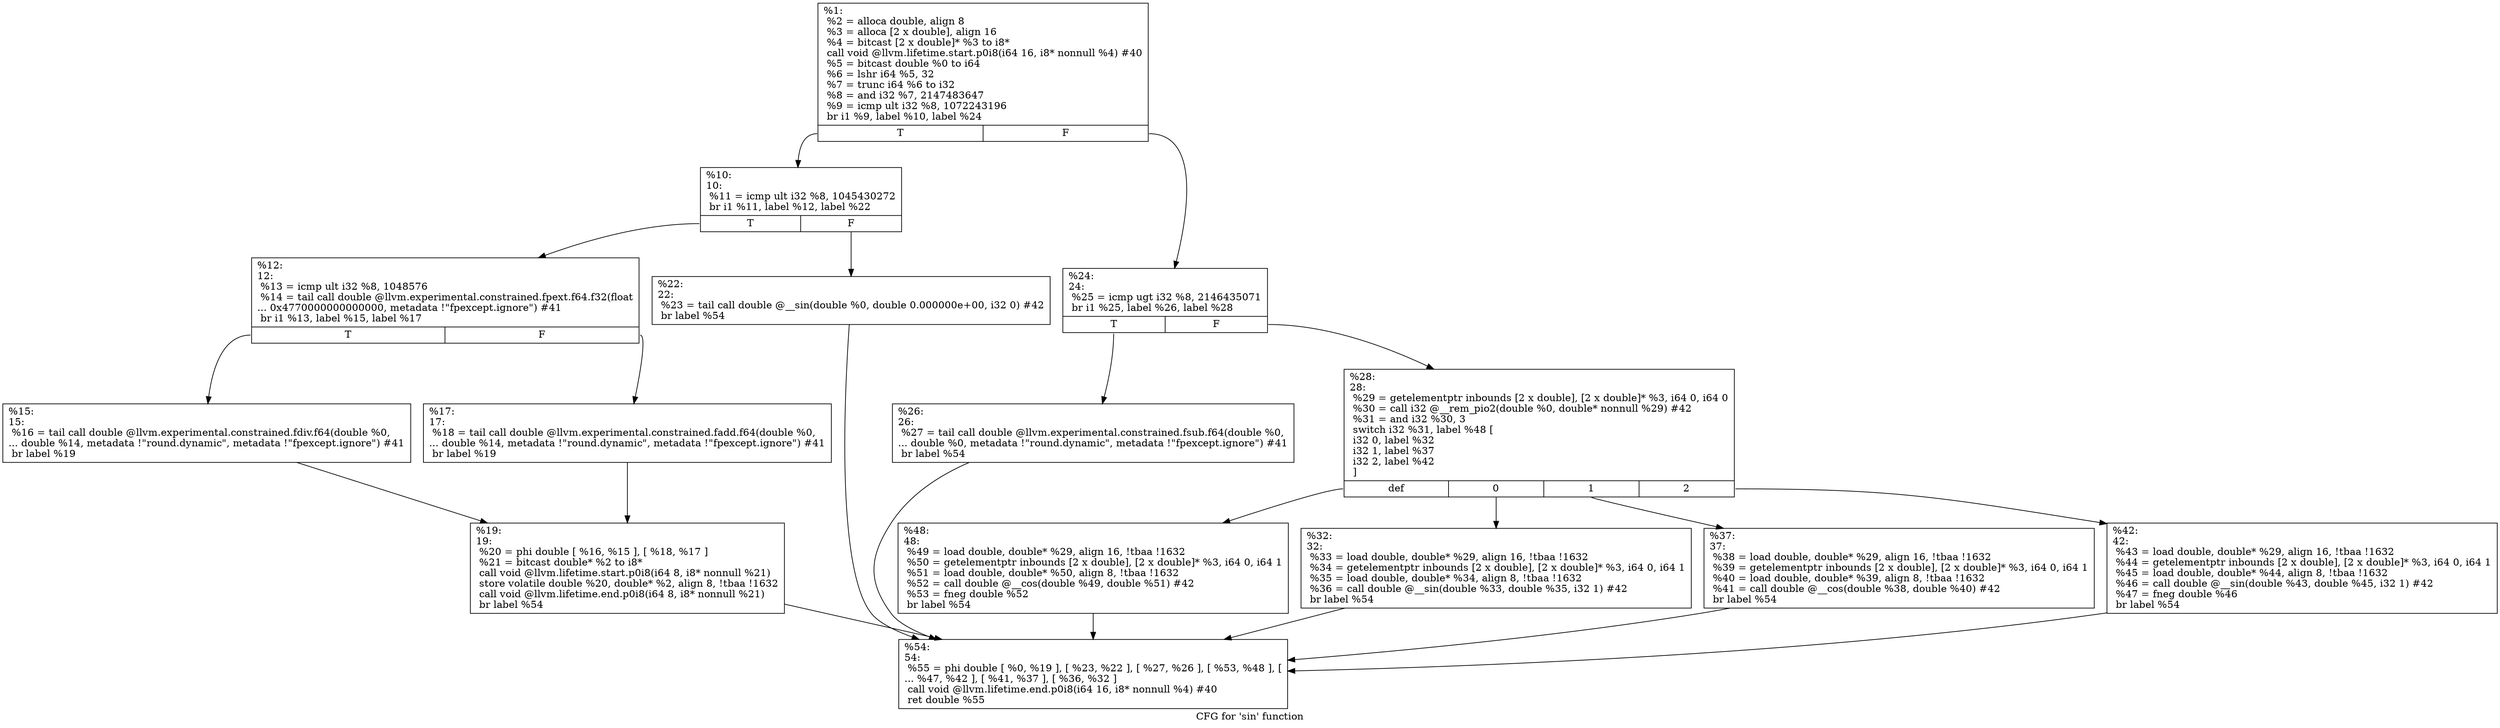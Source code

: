 digraph "CFG for 'sin' function" {
	label="CFG for 'sin' function";

	Node0x16f5ad0 [shape=record,label="{%1:\l  %2 = alloca double, align 8\l  %3 = alloca [2 x double], align 16\l  %4 = bitcast [2 x double]* %3 to i8*\l  call void @llvm.lifetime.start.p0i8(i64 16, i8* nonnull %4) #40\l  %5 = bitcast double %0 to i64\l  %6 = lshr i64 %5, 32\l  %7 = trunc i64 %6 to i32\l  %8 = and i32 %7, 2147483647\l  %9 = icmp ult i32 %8, 1072243196\l  br i1 %9, label %10, label %24\l|{<s0>T|<s1>F}}"];
	Node0x16f5ad0:s0 -> Node0x16f74b0;
	Node0x16f5ad0:s1 -> Node0x16f7740;
	Node0x16f74b0 [shape=record,label="{%10:\l10:                                               \l  %11 = icmp ult i32 %8, 1045430272\l  br i1 %11, label %12, label %22\l|{<s0>T|<s1>F}}"];
	Node0x16f74b0:s0 -> Node0x16f75b0;
	Node0x16f74b0:s1 -> Node0x16f76f0;
	Node0x16f75b0 [shape=record,label="{%12:\l12:                                               \l  %13 = icmp ult i32 %8, 1048576\l  %14 = tail call double @llvm.experimental.constrained.fpext.f64.f32(float\l... 0x4770000000000000, metadata !\"fpexcept.ignore\") #41\l  br i1 %13, label %15, label %17\l|{<s0>T|<s1>F}}"];
	Node0x16f75b0:s0 -> Node0x16f7600;
	Node0x16f75b0:s1 -> Node0x16f7650;
	Node0x16f7600 [shape=record,label="{%15:\l15:                                               \l  %16 = tail call double @llvm.experimental.constrained.fdiv.f64(double %0,\l... double %14, metadata !\"round.dynamic\", metadata !\"fpexcept.ignore\") #41\l  br label %19\l}"];
	Node0x16f7600 -> Node0x16f76a0;
	Node0x16f7650 [shape=record,label="{%17:\l17:                                               \l  %18 = tail call double @llvm.experimental.constrained.fadd.f64(double %0,\l... double %14, metadata !\"round.dynamic\", metadata !\"fpexcept.ignore\") #41\l  br label %19\l}"];
	Node0x16f7650 -> Node0x16f76a0;
	Node0x16f76a0 [shape=record,label="{%19:\l19:                                               \l  %20 = phi double [ %16, %15 ], [ %18, %17 ]\l  %21 = bitcast double* %2 to i8*\l  call void @llvm.lifetime.start.p0i8(i64 8, i8* nonnull %21)\l  store volatile double %20, double* %2, align 8, !tbaa !1632\l  call void @llvm.lifetime.end.p0i8(i64 8, i8* nonnull %21)\l  br label %54\l}"];
	Node0x16f76a0 -> Node0x16f7970;
	Node0x16f76f0 [shape=record,label="{%22:\l22:                                               \l  %23 = tail call double @__sin(double %0, double 0.000000e+00, i32 0) #42\l  br label %54\l}"];
	Node0x16f76f0 -> Node0x16f7970;
	Node0x16f7740 [shape=record,label="{%24:\l24:                                               \l  %25 = icmp ugt i32 %8, 2146435071\l  br i1 %25, label %26, label %28\l|{<s0>T|<s1>F}}"];
	Node0x16f7740:s0 -> Node0x16f7790;
	Node0x16f7740:s1 -> Node0x16f77e0;
	Node0x16f7790 [shape=record,label="{%26:\l26:                                               \l  %27 = tail call double @llvm.experimental.constrained.fsub.f64(double %0,\l... double %0, metadata !\"round.dynamic\", metadata !\"fpexcept.ignore\") #41\l  br label %54\l}"];
	Node0x16f7790 -> Node0x16f7970;
	Node0x16f77e0 [shape=record,label="{%28:\l28:                                               \l  %29 = getelementptr inbounds [2 x double], [2 x double]* %3, i64 0, i64 0\l  %30 = call i32 @__rem_pio2(double %0, double* nonnull %29) #42\l  %31 = and i32 %30, 3\l  switch i32 %31, label %48 [\l    i32 0, label %32\l    i32 1, label %37\l    i32 2, label %42\l  ]\l|{<s0>def|<s1>0|<s2>1|<s3>2}}"];
	Node0x16f77e0:s0 -> Node0x16f7920;
	Node0x16f77e0:s1 -> Node0x16f7830;
	Node0x16f77e0:s2 -> Node0x16f7880;
	Node0x16f77e0:s3 -> Node0x16f78d0;
	Node0x16f7830 [shape=record,label="{%32:\l32:                                               \l  %33 = load double, double* %29, align 16, !tbaa !1632\l  %34 = getelementptr inbounds [2 x double], [2 x double]* %3, i64 0, i64 1\l  %35 = load double, double* %34, align 8, !tbaa !1632\l  %36 = call double @__sin(double %33, double %35, i32 1) #42\l  br label %54\l}"];
	Node0x16f7830 -> Node0x16f7970;
	Node0x16f7880 [shape=record,label="{%37:\l37:                                               \l  %38 = load double, double* %29, align 16, !tbaa !1632\l  %39 = getelementptr inbounds [2 x double], [2 x double]* %3, i64 0, i64 1\l  %40 = load double, double* %39, align 8, !tbaa !1632\l  %41 = call double @__cos(double %38, double %40) #42\l  br label %54\l}"];
	Node0x16f7880 -> Node0x16f7970;
	Node0x16f78d0 [shape=record,label="{%42:\l42:                                               \l  %43 = load double, double* %29, align 16, !tbaa !1632\l  %44 = getelementptr inbounds [2 x double], [2 x double]* %3, i64 0, i64 1\l  %45 = load double, double* %44, align 8, !tbaa !1632\l  %46 = call double @__sin(double %43, double %45, i32 1) #42\l  %47 = fneg double %46\l  br label %54\l}"];
	Node0x16f78d0 -> Node0x16f7970;
	Node0x16f7920 [shape=record,label="{%48:\l48:                                               \l  %49 = load double, double* %29, align 16, !tbaa !1632\l  %50 = getelementptr inbounds [2 x double], [2 x double]* %3, i64 0, i64 1\l  %51 = load double, double* %50, align 8, !tbaa !1632\l  %52 = call double @__cos(double %49, double %51) #42\l  %53 = fneg double %52\l  br label %54\l}"];
	Node0x16f7920 -> Node0x16f7970;
	Node0x16f7970 [shape=record,label="{%54:\l54:                                               \l  %55 = phi double [ %0, %19 ], [ %23, %22 ], [ %27, %26 ], [ %53, %48 ], [\l... %47, %42 ], [ %41, %37 ], [ %36, %32 ]\l  call void @llvm.lifetime.end.p0i8(i64 16, i8* nonnull %4) #40\l  ret double %55\l}"];
}
